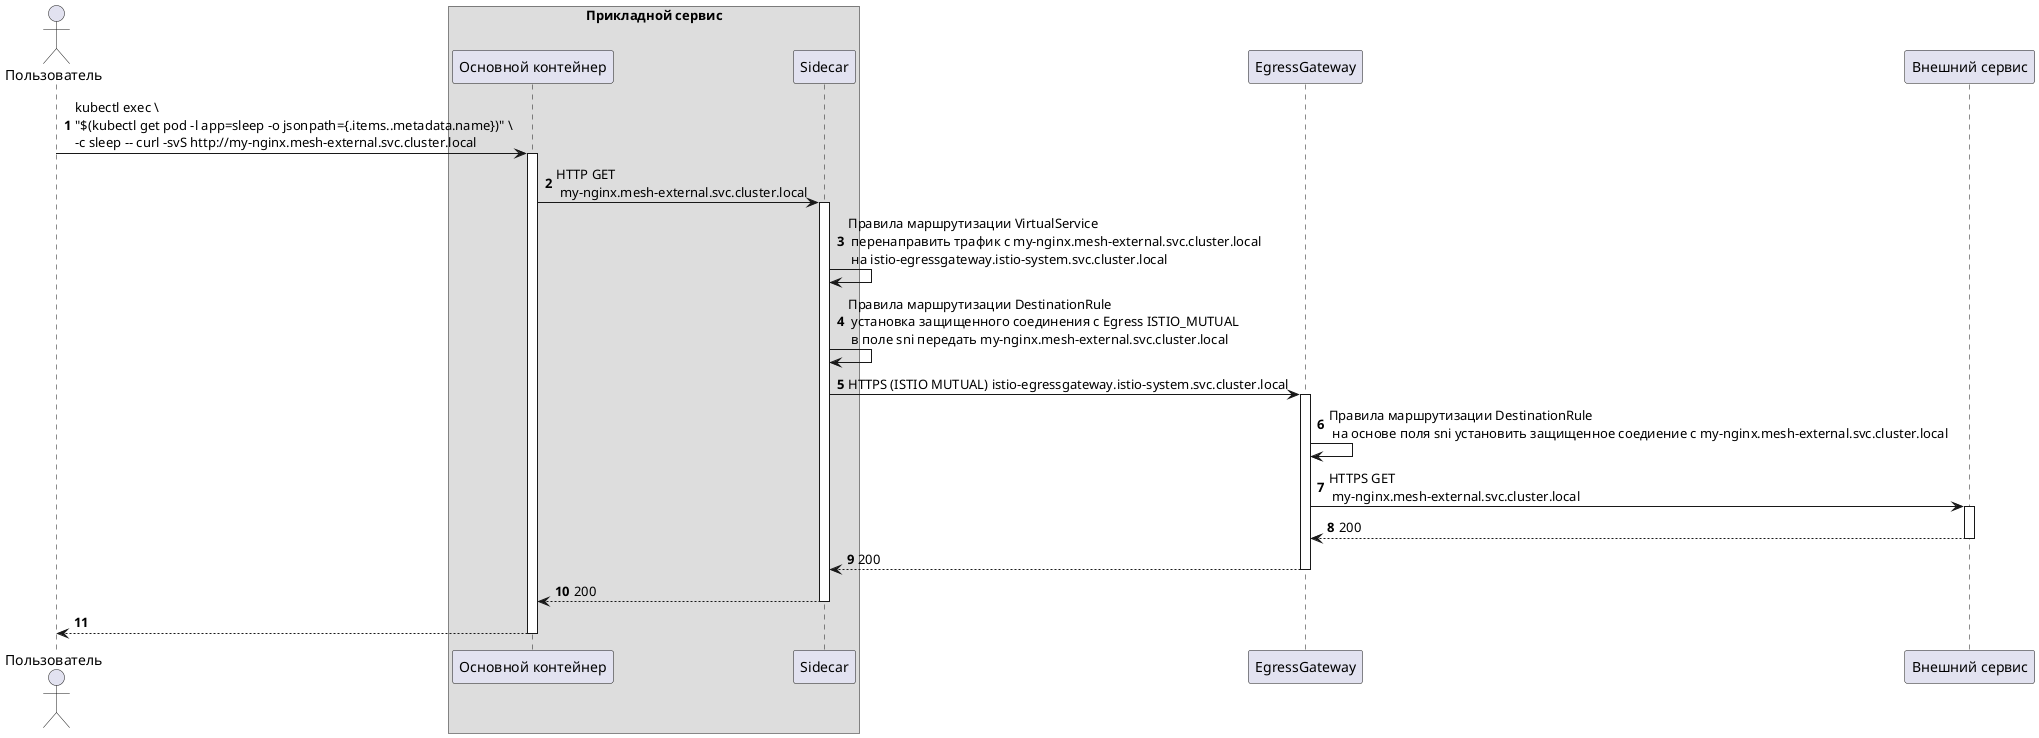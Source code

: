 @startuml

actor Пользователь as User

box Прикладной сервис
    participant Sleep as "Основной контейнер"
    participant Sidecar
end box 

participant EgressGateway


participant External as "Внешний сервис"

autonumber

User->Sleep++: kubectl exec \ \n"$(kubectl get pod -l app=sleep -o jsonpath={.items..metadata.name})" \ \n-c sleep -- curl -svS http://my-nginx.mesh-external.svc.cluster.local
    Sleep->Sidecar++: HTTP GET \n my-nginx.mesh-external.svc.cluster.local
        Sidecar->Sidecar: Правила маршрутизации VirtualService \n перенаправить трафик с my-nginx.mesh-external.svc.cluster.local \n на istio-egressgateway.istio-system.svc.cluster.local
        Sidecar->Sidecar: Правила маршрутизации DestinationRule \n установка защищенного соединения с Egress ISTIO_MUTUAL \n в поле sni передать my-nginx.mesh-external.svc.cluster.local
        Sidecar->EgressGateway++: HTTPS (ISTIO MUTUAL) istio-egressgateway.istio-system.svc.cluster.local
            EgressGateway->EgressGateway: Правила маршрутизации DestinationRule \n на основе поля sni установить защищенное соедиение с my-nginx.mesh-external.svc.cluster.local
            EgressGateway->External++: HTTPS GET \n my-nginx.mesh-external.svc.cluster.local
            return 200
        return 200
    return 200
return